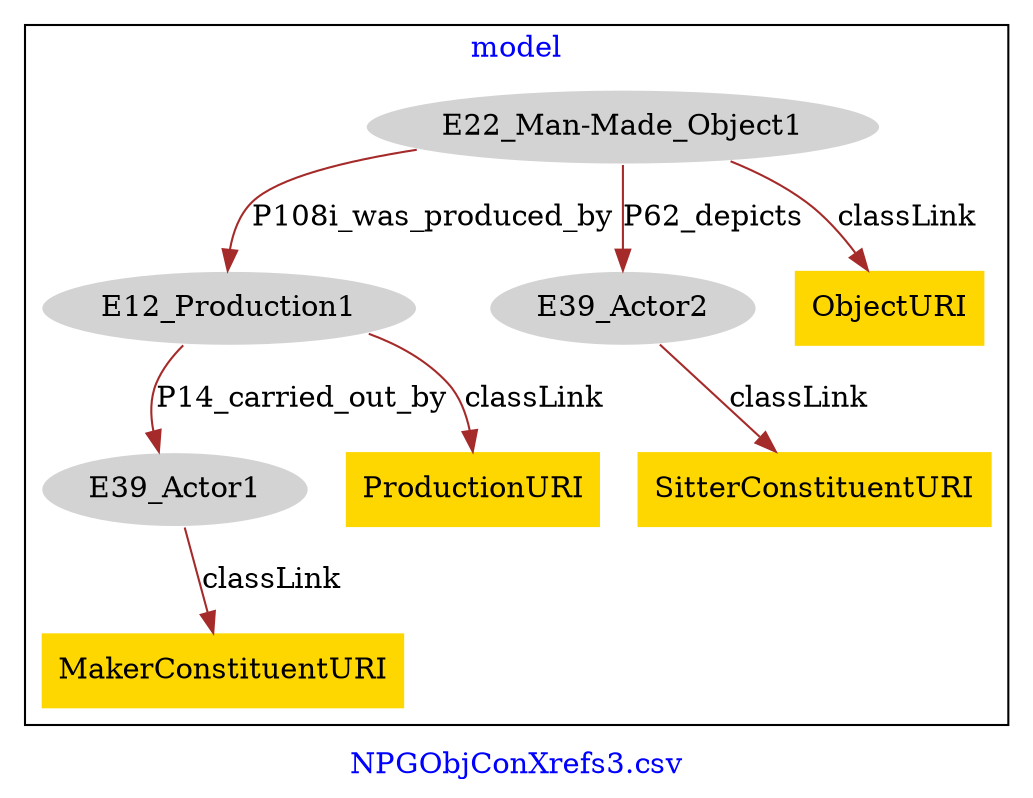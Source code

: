digraph n0 {
fontcolor="blue"
remincross="true"
label="NPGObjConXrefs3.csv"
subgraph cluster {
label="model"
n2[style="filled",color="white",fillcolor="lightgray",label="E12_Production1"];
n3[style="filled",color="white",fillcolor="lightgray",label="E39_Actor1"];
n4[style="filled",color="white",fillcolor="lightgray",label="E22_Man-Made_Object1"];
n5[style="filled",color="white",fillcolor="lightgray",label="E39_Actor2"];
n6[shape="plaintext",style="filled",fillcolor="gold",label="MakerConstituentURI"];
n7[shape="plaintext",style="filled",fillcolor="gold",label="ProductionURI"];
n8[shape="plaintext",style="filled",fillcolor="gold",label="ObjectURI"];
n9[shape="plaintext",style="filled",fillcolor="gold",label="SitterConstituentURI"];
}
n2 -> n3[color="brown",fontcolor="black",label="P14_carried_out_by"]
n4 -> n2[color="brown",fontcolor="black",label="P108i_was_produced_by"]
n4 -> n5[color="brown",fontcolor="black",label="P62_depicts"]
n3 -> n6[color="brown",fontcolor="black",label="classLink"]
n2 -> n7[color="brown",fontcolor="black",label="classLink"]
n4 -> n8[color="brown",fontcolor="black",label="classLink"]
n5 -> n9[color="brown",fontcolor="black",label="classLink"]
}

